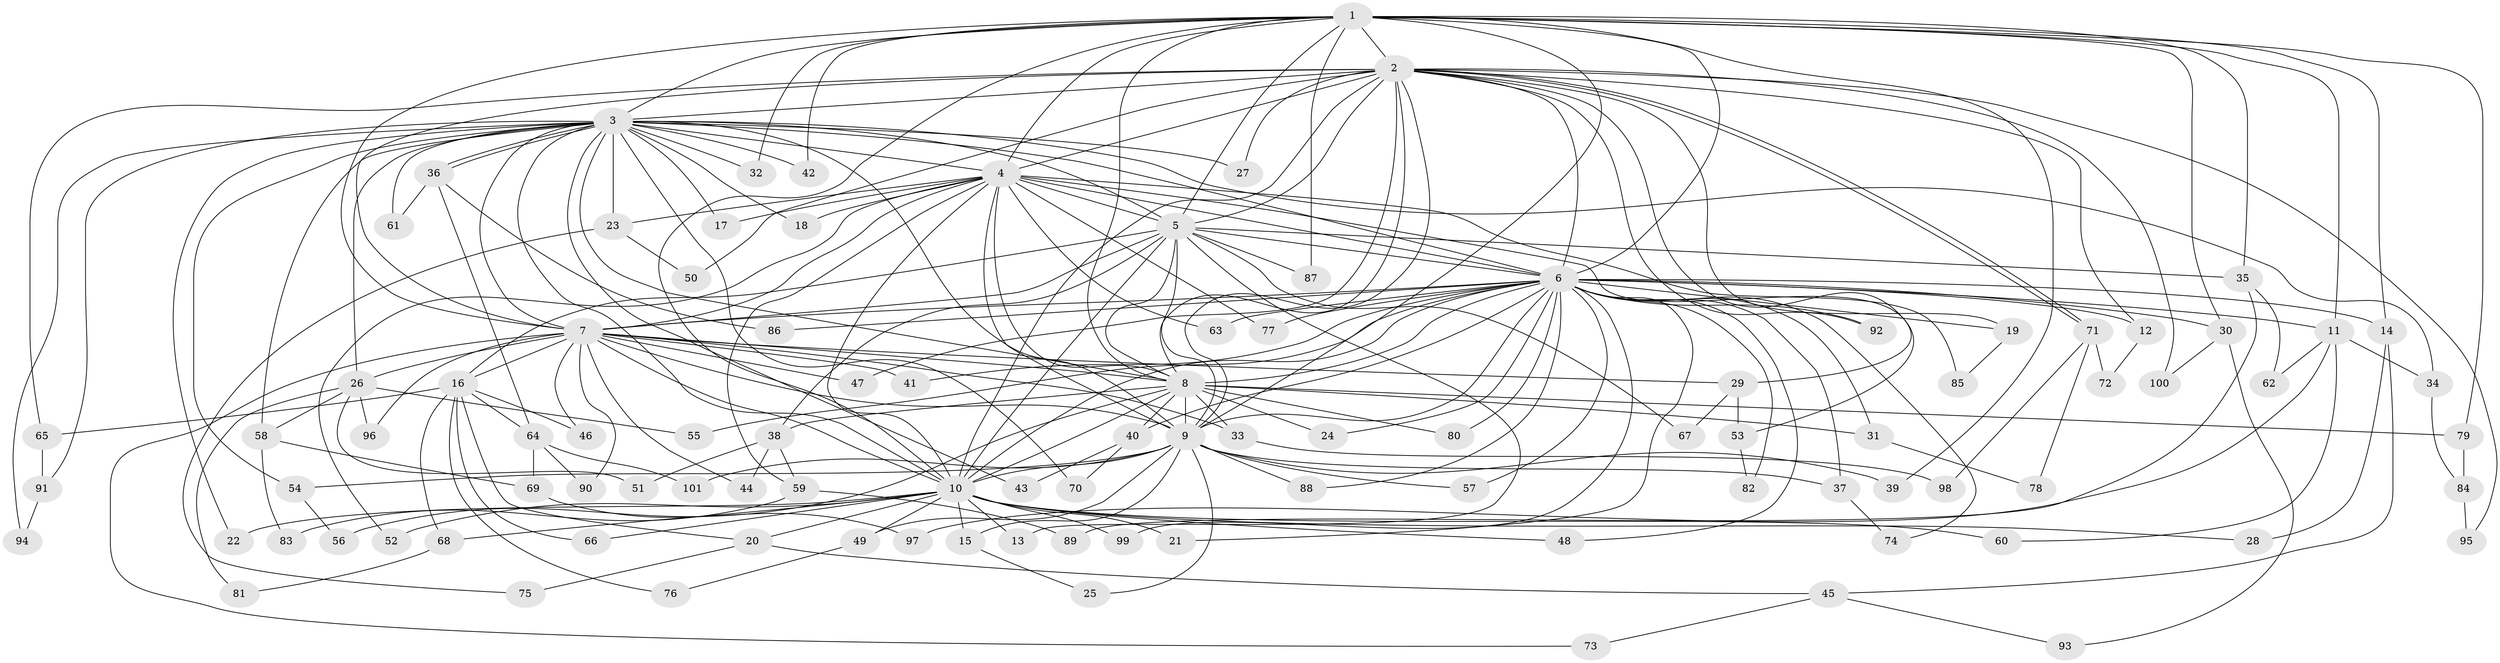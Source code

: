 // coarse degree distribution, {16: 0.025974025974025976, 20: 0.025974025974025976, 22: 0.012987012987012988, 13: 0.012987012987012988, 29: 0.012987012987012988, 18: 0.012987012987012988, 23: 0.012987012987012988, 6: 0.025974025974025976, 3: 0.12987012987012986, 12: 0.012987012987012988, 2: 0.5584415584415584, 4: 0.11688311688311688, 7: 0.012987012987012988, 5: 0.025974025974025976}
// Generated by graph-tools (version 1.1) at 2025/51/02/27/25 19:51:51]
// undirected, 101 vertices, 227 edges
graph export_dot {
graph [start="1"]
  node [color=gray90,style=filled];
  1;
  2;
  3;
  4;
  5;
  6;
  7;
  8;
  9;
  10;
  11;
  12;
  13;
  14;
  15;
  16;
  17;
  18;
  19;
  20;
  21;
  22;
  23;
  24;
  25;
  26;
  27;
  28;
  29;
  30;
  31;
  32;
  33;
  34;
  35;
  36;
  37;
  38;
  39;
  40;
  41;
  42;
  43;
  44;
  45;
  46;
  47;
  48;
  49;
  50;
  51;
  52;
  53;
  54;
  55;
  56;
  57;
  58;
  59;
  60;
  61;
  62;
  63;
  64;
  65;
  66;
  67;
  68;
  69;
  70;
  71;
  72;
  73;
  74;
  75;
  76;
  77;
  78;
  79;
  80;
  81;
  82;
  83;
  84;
  85;
  86;
  87;
  88;
  89;
  90;
  91;
  92;
  93;
  94;
  95;
  96;
  97;
  98;
  99;
  100;
  101;
  1 -- 2;
  1 -- 3;
  1 -- 4;
  1 -- 5;
  1 -- 6;
  1 -- 7;
  1 -- 8;
  1 -- 9;
  1 -- 10;
  1 -- 11;
  1 -- 14;
  1 -- 30;
  1 -- 32;
  1 -- 35;
  1 -- 39;
  1 -- 42;
  1 -- 79;
  1 -- 87;
  2 -- 3;
  2 -- 4;
  2 -- 5;
  2 -- 6;
  2 -- 7;
  2 -- 8;
  2 -- 9;
  2 -- 10;
  2 -- 12;
  2 -- 19;
  2 -- 27;
  2 -- 29;
  2 -- 47;
  2 -- 50;
  2 -- 65;
  2 -- 71;
  2 -- 71;
  2 -- 92;
  2 -- 95;
  2 -- 100;
  3 -- 4;
  3 -- 5;
  3 -- 6;
  3 -- 7;
  3 -- 8;
  3 -- 9;
  3 -- 10;
  3 -- 17;
  3 -- 18;
  3 -- 22;
  3 -- 23;
  3 -- 26;
  3 -- 27;
  3 -- 32;
  3 -- 34;
  3 -- 36;
  3 -- 36;
  3 -- 42;
  3 -- 43;
  3 -- 54;
  3 -- 58;
  3 -- 61;
  3 -- 70;
  3 -- 91;
  3 -- 94;
  4 -- 5;
  4 -- 6;
  4 -- 7;
  4 -- 8;
  4 -- 9;
  4 -- 10;
  4 -- 17;
  4 -- 18;
  4 -- 23;
  4 -- 52;
  4 -- 53;
  4 -- 59;
  4 -- 63;
  4 -- 77;
  4 -- 85;
  5 -- 6;
  5 -- 7;
  5 -- 8;
  5 -- 9;
  5 -- 10;
  5 -- 13;
  5 -- 16;
  5 -- 35;
  5 -- 38;
  5 -- 67;
  5 -- 87;
  6 -- 7;
  6 -- 8;
  6 -- 9;
  6 -- 10;
  6 -- 11;
  6 -- 12;
  6 -- 14;
  6 -- 19;
  6 -- 21;
  6 -- 24;
  6 -- 30;
  6 -- 31;
  6 -- 37;
  6 -- 40;
  6 -- 41;
  6 -- 48;
  6 -- 55;
  6 -- 57;
  6 -- 63;
  6 -- 74;
  6 -- 77;
  6 -- 80;
  6 -- 82;
  6 -- 86;
  6 -- 88;
  6 -- 92;
  6 -- 99;
  7 -- 8;
  7 -- 9;
  7 -- 10;
  7 -- 16;
  7 -- 26;
  7 -- 29;
  7 -- 33;
  7 -- 41;
  7 -- 44;
  7 -- 46;
  7 -- 47;
  7 -- 73;
  7 -- 90;
  7 -- 96;
  8 -- 9;
  8 -- 10;
  8 -- 24;
  8 -- 31;
  8 -- 33;
  8 -- 38;
  8 -- 40;
  8 -- 56;
  8 -- 79;
  8 -- 80;
  9 -- 10;
  9 -- 15;
  9 -- 25;
  9 -- 37;
  9 -- 39;
  9 -- 49;
  9 -- 54;
  9 -- 57;
  9 -- 88;
  9 -- 101;
  10 -- 13;
  10 -- 15;
  10 -- 20;
  10 -- 21;
  10 -- 22;
  10 -- 28;
  10 -- 48;
  10 -- 49;
  10 -- 52;
  10 -- 60;
  10 -- 66;
  10 -- 68;
  10 -- 99;
  11 -- 34;
  11 -- 60;
  11 -- 62;
  11 -- 97;
  12 -- 72;
  14 -- 28;
  14 -- 45;
  15 -- 25;
  16 -- 20;
  16 -- 46;
  16 -- 64;
  16 -- 65;
  16 -- 66;
  16 -- 68;
  16 -- 76;
  19 -- 85;
  20 -- 45;
  20 -- 75;
  23 -- 50;
  23 -- 75;
  26 -- 51;
  26 -- 55;
  26 -- 58;
  26 -- 81;
  26 -- 96;
  29 -- 53;
  29 -- 67;
  30 -- 93;
  30 -- 100;
  31 -- 78;
  33 -- 98;
  34 -- 84;
  35 -- 62;
  35 -- 89;
  36 -- 61;
  36 -- 64;
  36 -- 86;
  37 -- 74;
  38 -- 44;
  38 -- 51;
  38 -- 59;
  40 -- 43;
  40 -- 70;
  45 -- 73;
  45 -- 93;
  49 -- 76;
  53 -- 82;
  54 -- 56;
  58 -- 69;
  58 -- 83;
  59 -- 83;
  59 -- 89;
  64 -- 69;
  64 -- 90;
  64 -- 101;
  65 -- 91;
  68 -- 81;
  69 -- 97;
  71 -- 72;
  71 -- 78;
  71 -- 98;
  79 -- 84;
  84 -- 95;
  91 -- 94;
}

